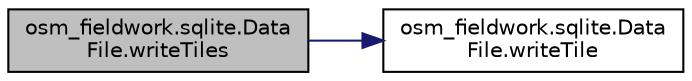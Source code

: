 digraph "osm_fieldwork.sqlite.DataFile.writeTiles"
{
 // LATEX_PDF_SIZE
  edge [fontname="Helvetica",fontsize="10",labelfontname="Helvetica",labelfontsize="10"];
  node [fontname="Helvetica",fontsize="10",shape=record];
  rankdir="LR";
  Node1 [label="osm_fieldwork.sqlite.Data\lFile.writeTiles",height=0.2,width=0.4,color="black", fillcolor="grey75", style="filled", fontcolor="black",tooltip=" "];
  Node1 -> Node2 [color="midnightblue",fontsize="10",style="solid",fontname="Helvetica"];
  Node2 [label="osm_fieldwork.sqlite.Data\lFile.writeTile",height=0.2,width=0.4,color="black", fillcolor="white", style="filled",URL="$classosm__fieldwork_1_1sqlite_1_1DataFile.html#a23cd73717930a3b11a39ddf6d9efdc49",tooltip=" "];
}

